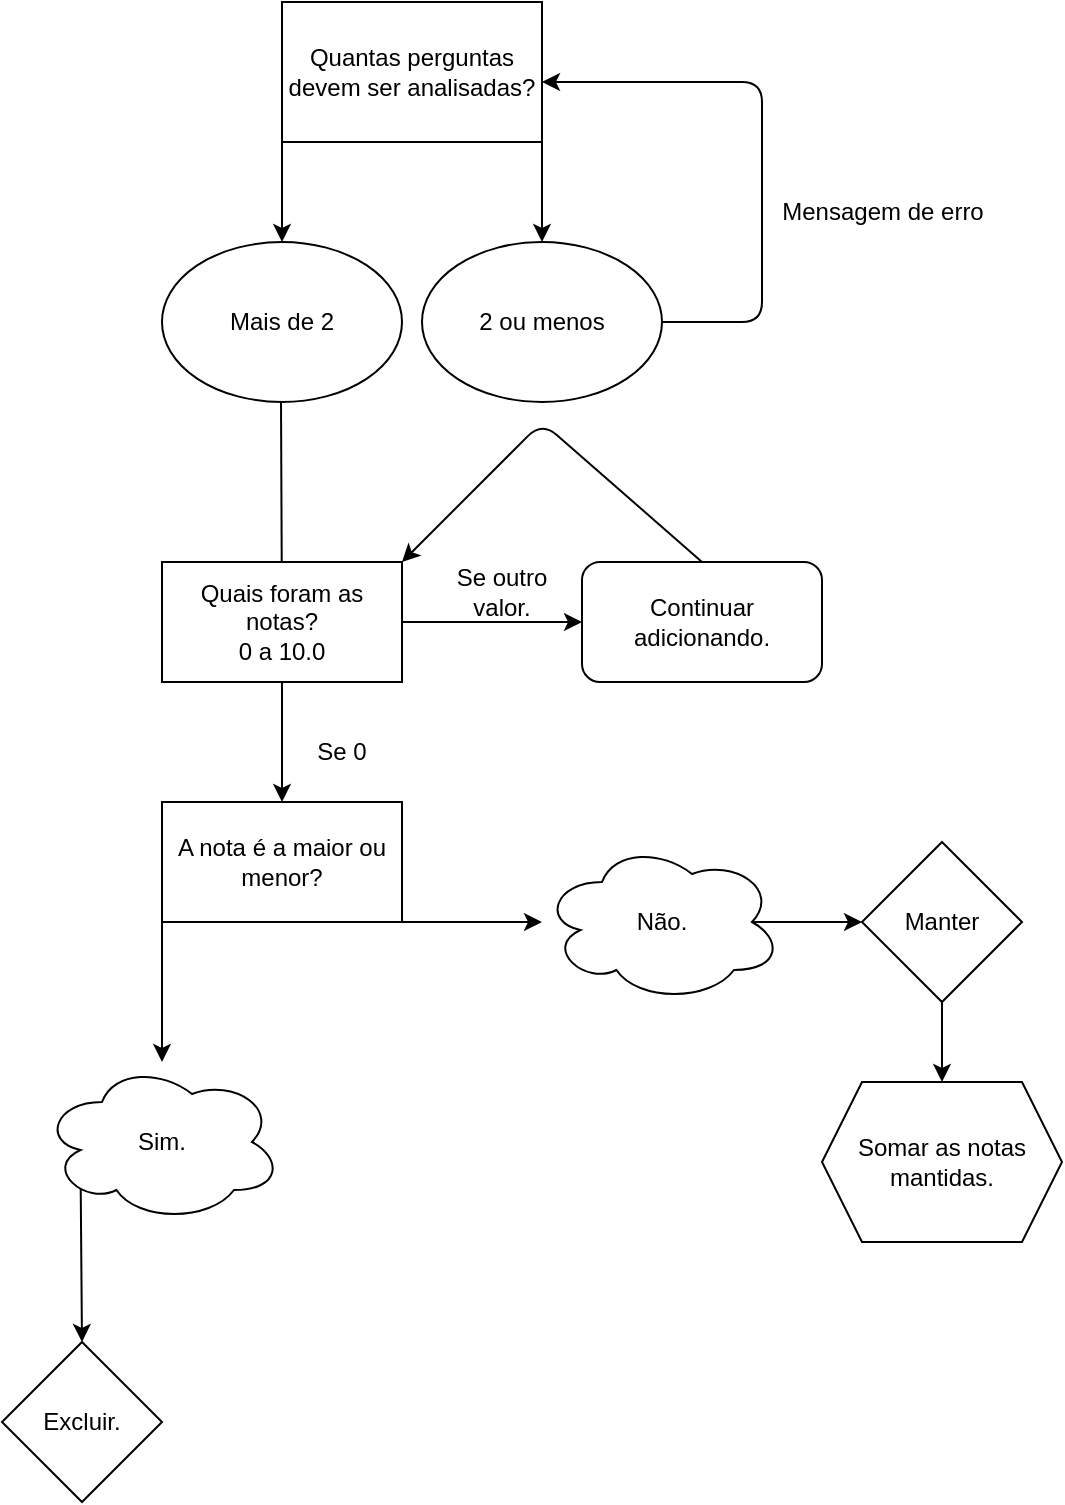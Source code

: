 <mxfile>
    <diagram id="yeT5NS2R8z2YA4FW0Dyi" name="Page-1">
        <mxGraphModel dx="941" dy="2710" grid="1" gridSize="10" guides="1" tooltips="1" connect="1" arrows="1" fold="1" page="1" pageScale="1" pageWidth="850" pageHeight="1100" math="0" shadow="0">
            <root>
                <mxCell id="0"/>
                <mxCell id="1" parent="0"/>
                <mxCell id="2" value="Quantas perguntas devem ser analisadas?" style="rounded=0;whiteSpace=wrap;html=1;" vertex="1" parent="1">
                    <mxGeometry x="360" y="-2200" width="130" height="70" as="geometry"/>
                </mxCell>
                <mxCell id="4" value="" style="endArrow=classic;html=1;" edge="1" parent="1" target="7">
                    <mxGeometry width="50" height="50" relative="1" as="geometry">
                        <mxPoint x="490" y="-2130" as="sourcePoint"/>
                        <mxPoint x="490" y="-2040" as="targetPoint"/>
                        <Array as="points"/>
                    </mxGeometry>
                </mxCell>
                <mxCell id="5" value="" style="endArrow=classic;html=1;exitX=0;exitY=1;exitDx=0;exitDy=0;" edge="1" parent="1" source="2" target="6">
                    <mxGeometry width="50" height="50" relative="1" as="geometry">
                        <mxPoint x="390" y="-2110" as="sourcePoint"/>
                        <mxPoint x="360" y="-2040" as="targetPoint"/>
                    </mxGeometry>
                </mxCell>
                <mxCell id="6" value="Mais de 2" style="ellipse;whiteSpace=wrap;html=1;" vertex="1" parent="1">
                    <mxGeometry x="300" y="-2080" width="120" height="80" as="geometry"/>
                </mxCell>
                <mxCell id="7" value="2 ou menos" style="ellipse;whiteSpace=wrap;html=1;" vertex="1" parent="1">
                    <mxGeometry x="430" y="-2080" width="120" height="80" as="geometry"/>
                </mxCell>
                <mxCell id="8" value="" style="endArrow=classic;html=1;startArrow=none;" edge="1" parent="1">
                    <mxGeometry width="50" height="50" relative="1" as="geometry">
                        <mxPoint x="560" y="-2040" as="sourcePoint"/>
                        <mxPoint x="490" y="-2160" as="targetPoint"/>
                        <Array as="points">
                            <mxPoint x="600" y="-2040"/>
                            <mxPoint x="600" y="-2160"/>
                        </Array>
                    </mxGeometry>
                </mxCell>
                <mxCell id="10" value="" style="endArrow=none;html=1;" edge="1" parent="1">
                    <mxGeometry width="50" height="50" relative="1" as="geometry">
                        <mxPoint x="550" y="-2040" as="sourcePoint"/>
                        <mxPoint x="560" y="-2040" as="targetPoint"/>
                        <Array as="points"/>
                    </mxGeometry>
                </mxCell>
                <mxCell id="11" value="Mensagem de erro" style="text;html=1;align=center;verticalAlign=middle;resizable=0;points=[];autosize=1;strokeColor=none;fillColor=none;" vertex="1" parent="1">
                    <mxGeometry x="600" y="-2110" width="120" height="30" as="geometry"/>
                </mxCell>
                <mxCell id="12" value="" style="endArrow=classic;html=1;startArrow=none;" edge="1" parent="1" source="14">
                    <mxGeometry width="50" height="50" relative="1" as="geometry">
                        <mxPoint x="359.5" y="-2000" as="sourcePoint"/>
                        <mxPoint x="359.5" y="-1920" as="targetPoint"/>
                        <Array as="points"/>
                    </mxGeometry>
                </mxCell>
                <mxCell id="13" value="" style="endArrow=none;html=1;" edge="1" parent="1" target="14">
                    <mxGeometry width="50" height="50" relative="1" as="geometry">
                        <mxPoint x="359.5" y="-2000" as="sourcePoint"/>
                        <mxPoint x="359.5" y="-1920" as="targetPoint"/>
                        <Array as="points">
                            <mxPoint x="359.5" y="-2000"/>
                        </Array>
                    </mxGeometry>
                </mxCell>
                <mxCell id="16" style="edgeStyle=none;html=1;exitX=1;exitY=0.5;exitDx=0;exitDy=0;" edge="1" parent="1" source="14" target="19">
                    <mxGeometry relative="1" as="geometry">
                        <mxPoint x="520" y="-1890" as="targetPoint"/>
                    </mxGeometry>
                </mxCell>
                <mxCell id="21" style="edgeStyle=none;html=1;exitX=0.5;exitY=1;exitDx=0;exitDy=0;" edge="1" parent="1" source="14" target="22">
                    <mxGeometry relative="1" as="geometry">
                        <mxPoint x="360" y="-1790" as="targetPoint"/>
                    </mxGeometry>
                </mxCell>
                <mxCell id="14" value="Quais foram as notas?&lt;br&gt;0 a 10.0" style="rounded=0;whiteSpace=wrap;html=1;" vertex="1" parent="1">
                    <mxGeometry x="300" y="-1920" width="120" height="60" as="geometry"/>
                </mxCell>
                <mxCell id="17" value="Se outro valor." style="text;html=1;strokeColor=none;fillColor=none;align=center;verticalAlign=middle;whiteSpace=wrap;rounded=0;" vertex="1" parent="1">
                    <mxGeometry x="440" y="-1920" width="60" height="30" as="geometry"/>
                </mxCell>
                <mxCell id="20" style="edgeStyle=none;html=1;exitX=0.5;exitY=0;exitDx=0;exitDy=0;entryX=1;entryY=0;entryDx=0;entryDy=0;" edge="1" parent="1" source="19" target="14">
                    <mxGeometry relative="1" as="geometry">
                        <mxPoint x="420" y="-1930" as="targetPoint"/>
                        <Array as="points">
                            <mxPoint x="490" y="-1990"/>
                        </Array>
                    </mxGeometry>
                </mxCell>
                <mxCell id="19" value="Continuar adicionando." style="rounded=1;whiteSpace=wrap;html=1;" vertex="1" parent="1">
                    <mxGeometry x="510" y="-1920" width="120" height="60" as="geometry"/>
                </mxCell>
                <mxCell id="25" style="edgeStyle=none;html=1;exitX=1;exitY=1;exitDx=0;exitDy=0;" edge="1" parent="1" source="22" target="24">
                    <mxGeometry relative="1" as="geometry"/>
                </mxCell>
                <mxCell id="29" style="edgeStyle=none;html=1;exitX=0;exitY=0.75;exitDx=0;exitDy=0;" edge="1" parent="1" source="22" target="28">
                    <mxGeometry relative="1" as="geometry"/>
                </mxCell>
                <mxCell id="22" value="A nota é a maior ou menor?" style="rounded=0;whiteSpace=wrap;html=1;" vertex="1" parent="1">
                    <mxGeometry x="300" y="-1800" width="120" height="60" as="geometry"/>
                </mxCell>
                <mxCell id="23" value="Se 0" style="text;html=1;strokeColor=none;fillColor=none;align=center;verticalAlign=middle;whiteSpace=wrap;rounded=0;" vertex="1" parent="1">
                    <mxGeometry x="360" y="-1840" width="60" height="30" as="geometry"/>
                </mxCell>
                <mxCell id="27" style="edgeStyle=none;html=1;exitX=0.875;exitY=0.5;exitDx=0;exitDy=0;exitPerimeter=0;entryX=0;entryY=0.5;entryDx=0;entryDy=0;" edge="1" parent="1" source="24" target="26">
                    <mxGeometry relative="1" as="geometry"/>
                </mxCell>
                <mxCell id="24" value="Não." style="ellipse;shape=cloud;whiteSpace=wrap;html=1;" vertex="1" parent="1">
                    <mxGeometry x="490" y="-1780" width="120" height="80" as="geometry"/>
                </mxCell>
                <mxCell id="36" style="edgeStyle=none;html=1;exitX=0.5;exitY=1;exitDx=0;exitDy=0;" edge="1" parent="1" source="26" target="35">
                    <mxGeometry relative="1" as="geometry"/>
                </mxCell>
                <mxCell id="26" value="Manter" style="rhombus;whiteSpace=wrap;html=1;" vertex="1" parent="1">
                    <mxGeometry x="650" y="-1780" width="80" height="80" as="geometry"/>
                </mxCell>
                <mxCell id="33" style="edgeStyle=none;html=1;exitX=0.16;exitY=0.55;exitDx=0;exitDy=0;exitPerimeter=0;entryX=0.5;entryY=0;entryDx=0;entryDy=0;" edge="1" parent="1" source="28" target="30">
                    <mxGeometry relative="1" as="geometry"/>
                </mxCell>
                <mxCell id="28" value="Sim." style="ellipse;shape=cloud;whiteSpace=wrap;html=1;" vertex="1" parent="1">
                    <mxGeometry x="240" y="-1670" width="120" height="80" as="geometry"/>
                </mxCell>
                <mxCell id="30" value="Excluir." style="rhombus;whiteSpace=wrap;html=1;" vertex="1" parent="1">
                    <mxGeometry x="220" y="-1530" width="80" height="80" as="geometry"/>
                </mxCell>
                <mxCell id="35" value="Somar as notas mantidas." style="shape=hexagon;perimeter=hexagonPerimeter2;whiteSpace=wrap;html=1;fixedSize=1;" vertex="1" parent="1">
                    <mxGeometry x="630" y="-1660" width="120" height="80" as="geometry"/>
                </mxCell>
            </root>
        </mxGraphModel>
    </diagram>
</mxfile>